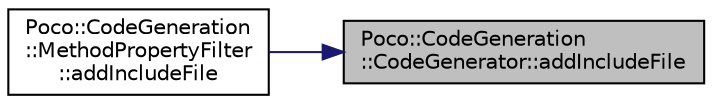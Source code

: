 digraph "Poco::CodeGeneration::CodeGenerator::addIncludeFile"
{
 // LATEX_PDF_SIZE
  edge [fontname="Helvetica",fontsize="10",labelfontname="Helvetica",labelfontsize="10"];
  node [fontname="Helvetica",fontsize="10",shape=record];
  rankdir="RL";
  Node1 [label="Poco::CodeGeneration\l::CodeGenerator::addIncludeFile",height=0.2,width=0.4,color="black", fillcolor="grey75", style="filled", fontcolor="black",tooltip="Destroys the CodeGenerator."];
  Node1 -> Node2 [dir="back",color="midnightblue",fontsize="10",style="solid",fontname="Helvetica"];
  Node2 [label="Poco::CodeGeneration\l::MethodPropertyFilter\l::addIncludeFile",height=0.2,width=0.4,color="black", fillcolor="white", style="filled",URL="$classPoco_1_1CodeGeneration_1_1MethodPropertyFilter.html#a62b8b4e0879fa83f9d1276e5bca5c59a",tooltip="Destroys the MethodPropertyFilter."];
}

